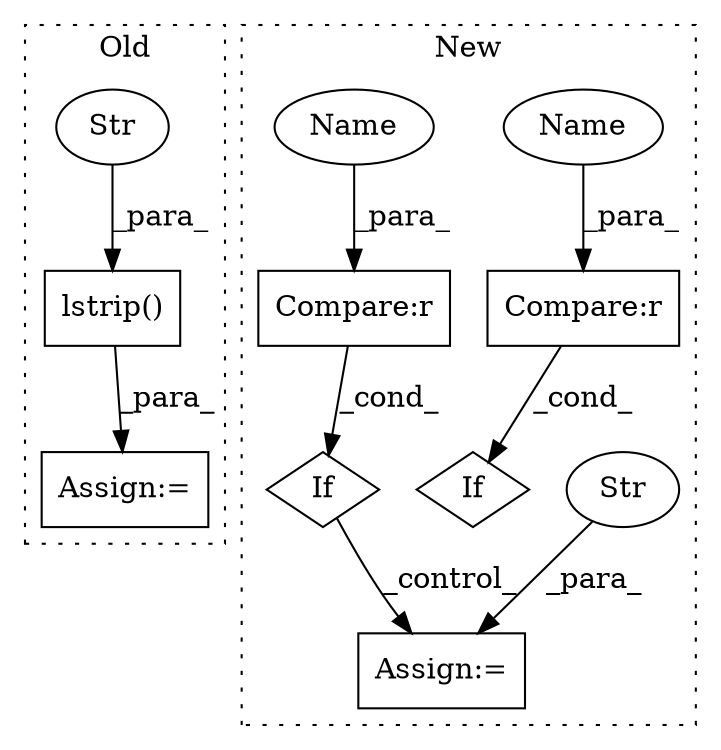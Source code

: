 digraph G {
subgraph cluster0 {
1 [label="lstrip()" a="75" s="2194,2220" l="19,1" shape="box"];
5 [label="Str" a="66" s="2213" l="7" shape="ellipse"];
6 [label="Assign:=" a="68" s="2191" l="3" shape="box"];
label = "Old";
style="dotted";
}
subgraph cluster1 {
2 [label="If" a="96" s="2991" l="3" shape="diamond"];
3 [label="Compare:r" a="40" s="2994" l="14" shape="box"];
4 [label="Assign:=" a="68" s="3032" l="3" shape="box"];
7 [label="Str" a="66" s="3035" l="6" shape="ellipse"];
8 [label="Compare:r" a="40" s="2169" l="23" shape="box"];
9 [label="If" a="96" s="2166" l="3" shape="diamond"];
10 [label="Name" a="87" s="2188" l="4" shape="ellipse"];
11 [label="Name" a="87" s="3004" l="4" shape="ellipse"];
label = "New";
style="dotted";
}
1 -> 6 [label="_para_"];
2 -> 4 [label="_control_"];
3 -> 2 [label="_cond_"];
5 -> 1 [label="_para_"];
7 -> 4 [label="_para_"];
8 -> 9 [label="_cond_"];
10 -> 8 [label="_para_"];
11 -> 3 [label="_para_"];
}